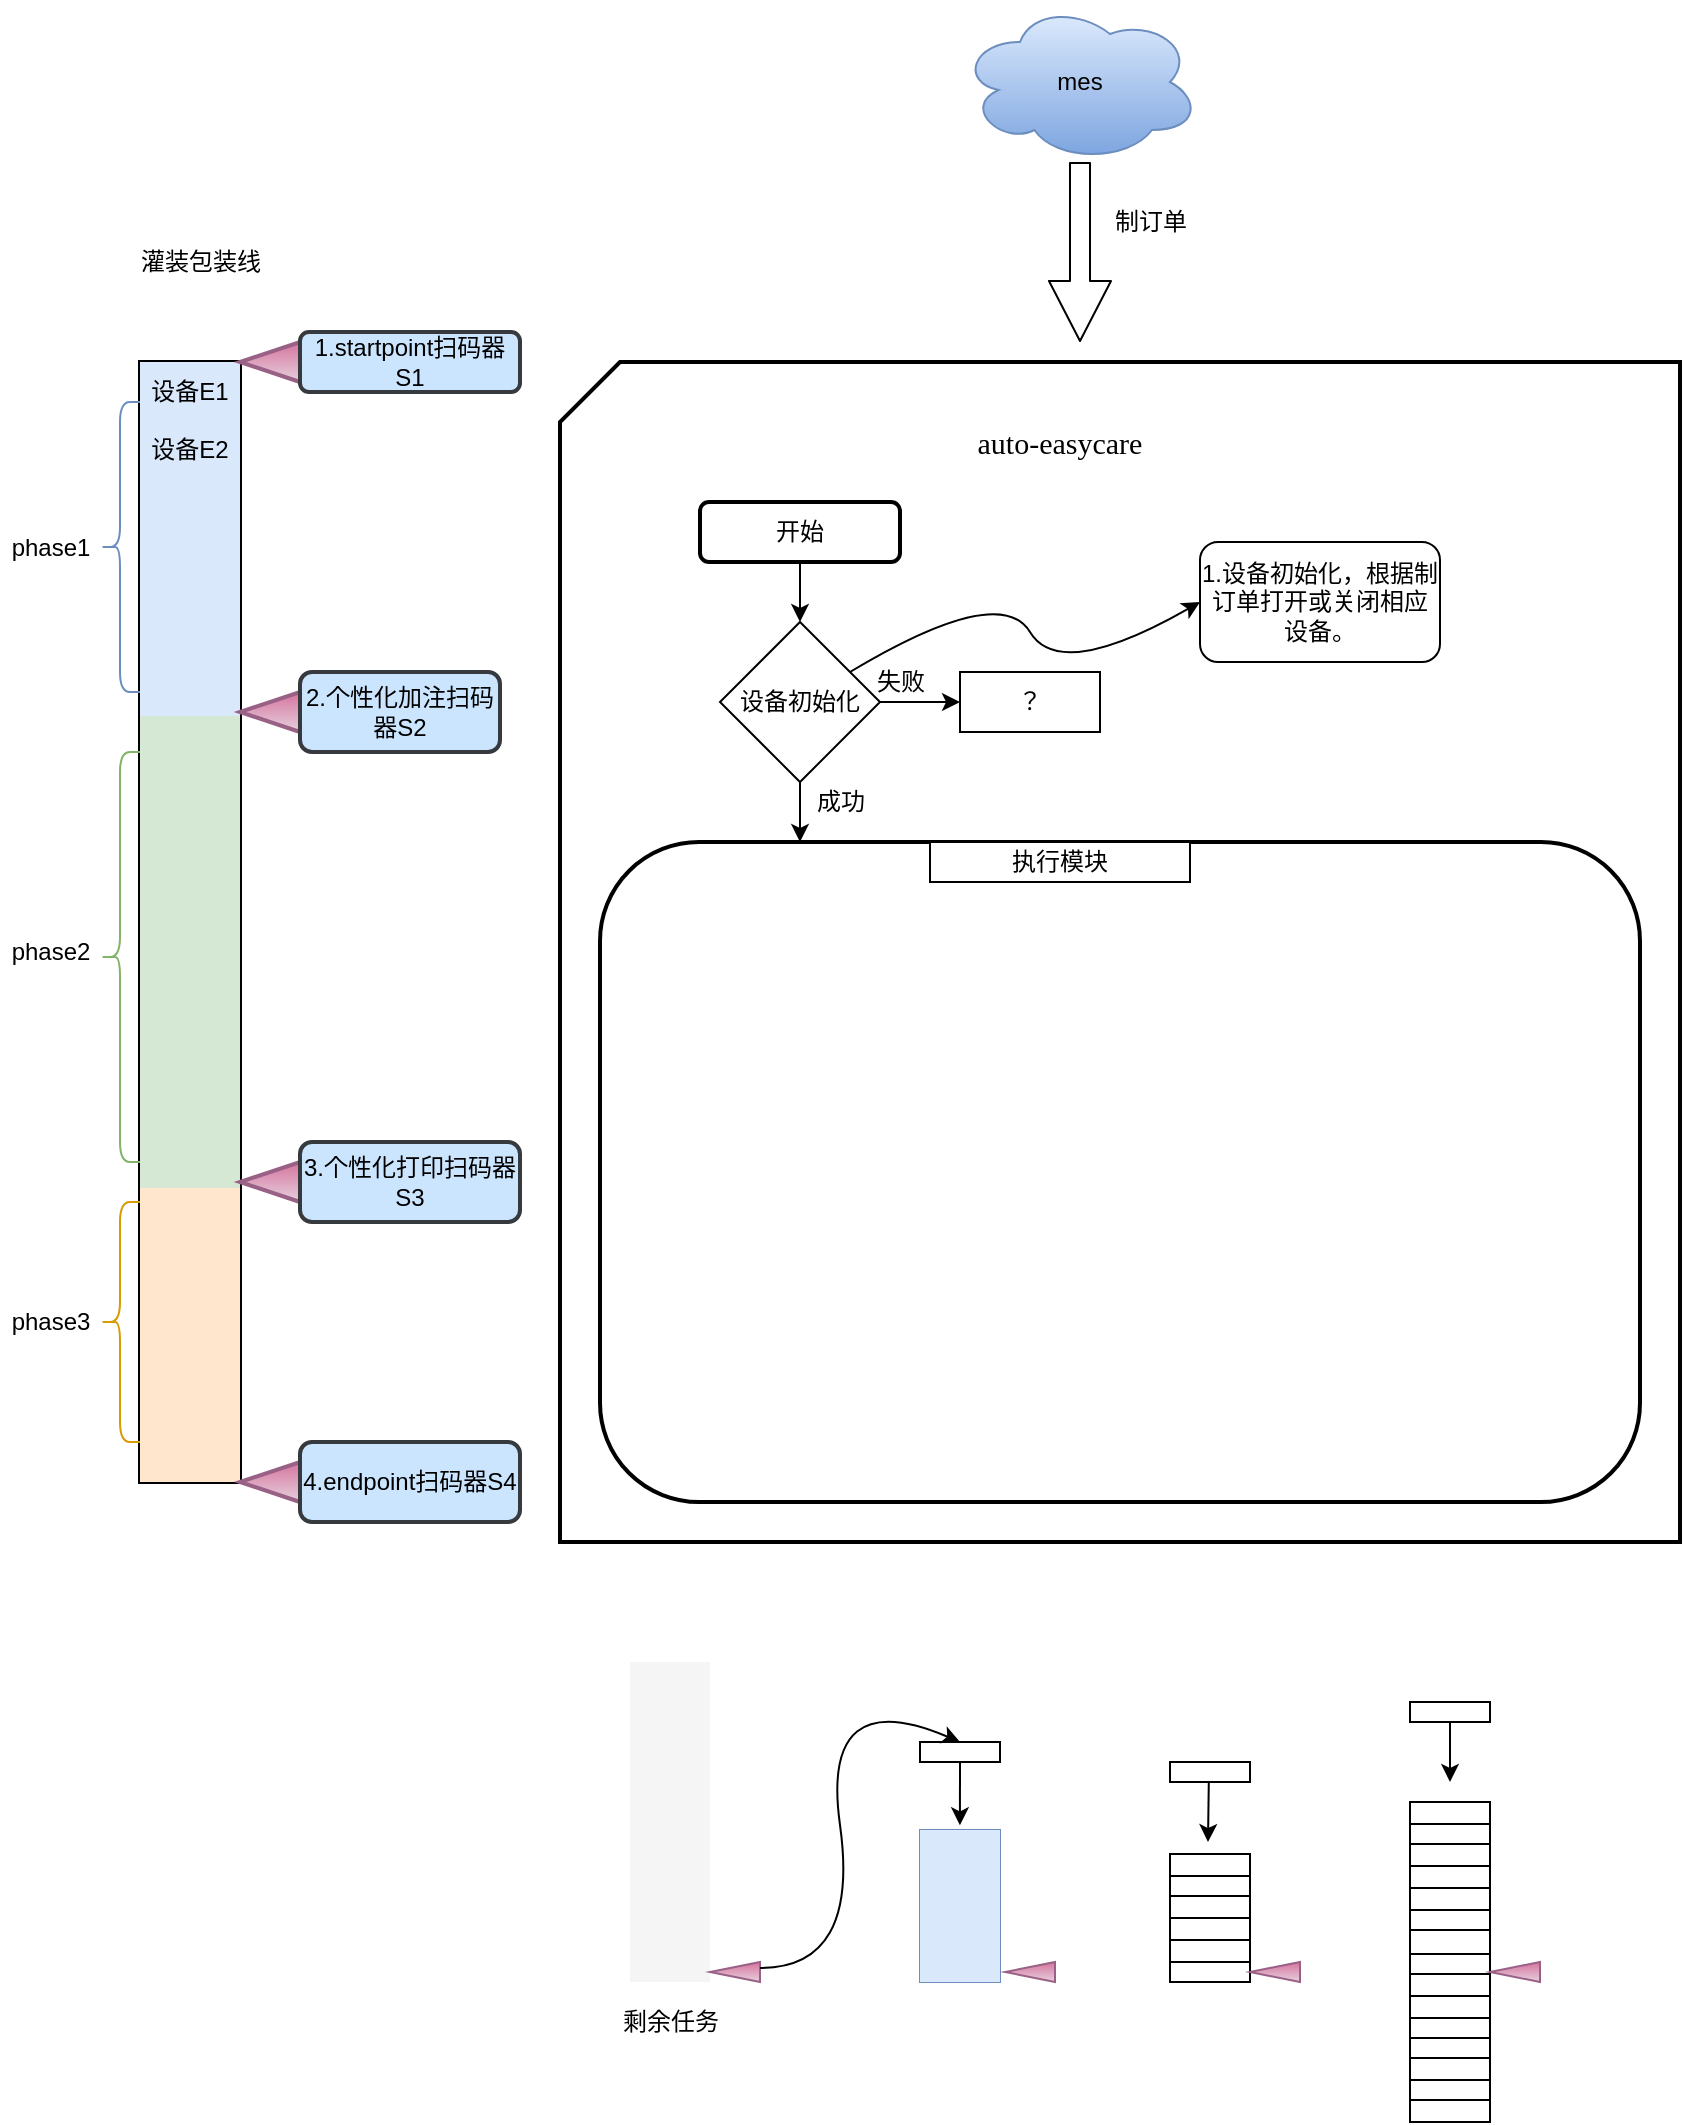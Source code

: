 <mxfile version="13.8.3" type="github">
  <diagram id="-HzxoXXX6ZfSWINrwd7V" name="Page-1">
    <mxGraphModel dx="1673" dy="896" grid="1" gridSize="10" guides="1" tooltips="1" connect="1" arrows="1" fold="1" page="1" pageScale="1" pageWidth="850" pageHeight="1100" math="0" shadow="0">
      <root>
        <mxCell id="0" />
        <mxCell id="1" parent="0" />
        <mxCell id="_l6eRDVre9Wd-PLUxZ_N-18" value="" style="shape=card;whiteSpace=wrap;html=1;strokeWidth=2;" vertex="1" parent="1">
          <mxGeometry x="280" y="210" width="560" height="590" as="geometry" />
        </mxCell>
        <mxCell id="_l6eRDVre9Wd-PLUxZ_N-1" value="mes" style="ellipse;shape=cloud;whiteSpace=wrap;html=1;gradientColor=#7ea6e0;fillColor=#dae8fc;strokeColor=#6c8ebf;" vertex="1" parent="1">
          <mxGeometry x="480" y="30" width="120" height="80" as="geometry" />
        </mxCell>
        <mxCell id="_l6eRDVre9Wd-PLUxZ_N-2" value="" style="shape=flexArrow;endArrow=classic;html=1;width=10;endSize=9.67;exitX=0.5;exitY=1;exitDx=0;exitDy=0;exitPerimeter=0;" edge="1" parent="1" source="_l6eRDVre9Wd-PLUxZ_N-1">
          <mxGeometry width="50" height="50" relative="1" as="geometry">
            <mxPoint x="490" y="150" as="sourcePoint" />
            <mxPoint x="540" y="200" as="targetPoint" />
          </mxGeometry>
        </mxCell>
        <mxCell id="_l6eRDVre9Wd-PLUxZ_N-3" value="制订单" style="text;html=1;align=center;verticalAlign=middle;resizable=0;points=[];autosize=1;" vertex="1" parent="1">
          <mxGeometry x="550" y="130" width="50" height="20" as="geometry" />
        </mxCell>
        <mxCell id="_l6eRDVre9Wd-PLUxZ_N-6" value="设备初始化" style="rhombus;whiteSpace=wrap;html=1;" vertex="1" parent="1">
          <mxGeometry x="360" y="340" width="80" height="80" as="geometry" />
        </mxCell>
        <mxCell id="_l6eRDVre9Wd-PLUxZ_N-9" value="1.设备初始化，根据制订单打开或关闭相应设备。" style="rounded=1;whiteSpace=wrap;html=1;" vertex="1" parent="1">
          <mxGeometry x="600" y="300" width="120" height="60" as="geometry" />
        </mxCell>
        <mxCell id="_l6eRDVre9Wd-PLUxZ_N-11" value="" style="endArrow=classic;html=1;exitX=0.5;exitY=1;exitDx=0;exitDy=0;" edge="1" parent="1" source="_l6eRDVre9Wd-PLUxZ_N-6">
          <mxGeometry width="50" height="50" relative="1" as="geometry">
            <mxPoint x="400" y="570" as="sourcePoint" />
            <mxPoint x="400" y="450" as="targetPoint" />
          </mxGeometry>
        </mxCell>
        <mxCell id="_l6eRDVre9Wd-PLUxZ_N-12" value="" style="endArrow=classic;html=1;exitX=1;exitY=0.5;exitDx=0;exitDy=0;" edge="1" parent="1" source="_l6eRDVre9Wd-PLUxZ_N-6">
          <mxGeometry width="50" height="50" relative="1" as="geometry">
            <mxPoint x="400" y="570" as="sourcePoint" />
            <mxPoint x="480" y="380" as="targetPoint" />
          </mxGeometry>
        </mxCell>
        <mxCell id="_l6eRDVre9Wd-PLUxZ_N-13" value="成功" style="text;html=1;align=center;verticalAlign=middle;resizable=0;points=[];autosize=1;" vertex="1" parent="1">
          <mxGeometry x="400" y="420" width="40" height="20" as="geometry" />
        </mxCell>
        <mxCell id="_l6eRDVre9Wd-PLUxZ_N-14" value="失败" style="text;html=1;align=center;verticalAlign=middle;resizable=0;points=[];autosize=1;" vertex="1" parent="1">
          <mxGeometry x="430" y="360" width="40" height="20" as="geometry" />
        </mxCell>
        <mxCell id="_l6eRDVre9Wd-PLUxZ_N-15" value="" style="curved=1;endArrow=classic;html=1;entryX=0;entryY=0.5;entryDx=0;entryDy=0;" edge="1" parent="1" source="_l6eRDVre9Wd-PLUxZ_N-6" target="_l6eRDVre9Wd-PLUxZ_N-9">
          <mxGeometry width="50" height="50" relative="1" as="geometry">
            <mxPoint x="470" y="330" as="sourcePoint" />
            <mxPoint x="520" y="280" as="targetPoint" />
            <Array as="points">
              <mxPoint x="500" y="320" />
              <mxPoint x="530" y="370" />
            </Array>
          </mxGeometry>
        </mxCell>
        <mxCell id="_l6eRDVre9Wd-PLUxZ_N-17" value="？" style="rounded=0;whiteSpace=wrap;html=1;" vertex="1" parent="1">
          <mxGeometry x="480" y="365" width="70" height="30" as="geometry" />
        </mxCell>
        <mxCell id="_l6eRDVre9Wd-PLUxZ_N-19" value="&lt;font style=&quot;font-size: 15px&quot; face=&quot;Lucida Console&quot;&gt;auto-easycare&lt;/font&gt;" style="rounded=0;whiteSpace=wrap;html=1;strokeColor=none;" vertex="1" parent="1">
          <mxGeometry x="440" y="220" width="180" height="60" as="geometry" />
        </mxCell>
        <mxCell id="_l6eRDVre9Wd-PLUxZ_N-20" value="开始" style="rounded=1;whiteSpace=wrap;html=1;strokeColor=#000000;strokeWidth=2;" vertex="1" parent="1">
          <mxGeometry x="350" y="280" width="100" height="30" as="geometry" />
        </mxCell>
        <mxCell id="_l6eRDVre9Wd-PLUxZ_N-21" value="" style="endArrow=classic;html=1;exitX=0.5;exitY=1;exitDx=0;exitDy=0;entryX=0.5;entryY=0;entryDx=0;entryDy=0;" edge="1" parent="1" source="_l6eRDVre9Wd-PLUxZ_N-20" target="_l6eRDVre9Wd-PLUxZ_N-6">
          <mxGeometry width="50" height="50" relative="1" as="geometry">
            <mxPoint x="400" y="570" as="sourcePoint" />
            <mxPoint x="450" y="520" as="targetPoint" />
          </mxGeometry>
        </mxCell>
        <mxCell id="_l6eRDVre9Wd-PLUxZ_N-23" value="" style="shape=table;html=1;whiteSpace=wrap;startSize=0;container=1;collapsible=0;childLayout=tableLayout;strokeColor=#000000;strokeWidth=2;" vertex="1" parent="1">
          <mxGeometry x="70" y="210" width="50" height="560" as="geometry" />
        </mxCell>
        <mxCell id="_l6eRDVre9Wd-PLUxZ_N-79" style="shape=partialRectangle;html=1;whiteSpace=wrap;collapsible=0;dropTarget=0;pointerEvents=0;fillColor=#dae8fc;top=0;left=0;bottom=0;right=0;points=[[0,0.5],[1,0.5]];portConstraint=eastwest;strokeColor=#6c8ebf;" vertex="1" parent="_l6eRDVre9Wd-PLUxZ_N-23">
          <mxGeometry width="50" height="29" as="geometry" />
        </mxCell>
        <mxCell id="_l6eRDVre9Wd-PLUxZ_N-80" value="设备E1" style="shape=partialRectangle;html=1;whiteSpace=wrap;connectable=0;fillColor=#dae8fc;top=0;left=0;bottom=0;right=0;overflow=hidden;strokeColor=#6c8ebf;" vertex="1" parent="_l6eRDVre9Wd-PLUxZ_N-79">
          <mxGeometry width="50" height="29" as="geometry" />
        </mxCell>
        <mxCell id="_l6eRDVre9Wd-PLUxZ_N-77" style="shape=partialRectangle;html=1;whiteSpace=wrap;collapsible=0;dropTarget=0;pointerEvents=0;fillColor=#dae8fc;top=0;left=0;bottom=0;right=0;points=[[0,0.5],[1,0.5]];portConstraint=eastwest;strokeColor=#6c8ebf;" vertex="1" parent="_l6eRDVre9Wd-PLUxZ_N-23">
          <mxGeometry y="29" width="50" height="30" as="geometry" />
        </mxCell>
        <mxCell id="_l6eRDVre9Wd-PLUxZ_N-78" value="设备E2" style="shape=partialRectangle;html=1;whiteSpace=wrap;connectable=0;fillColor=#dae8fc;top=0;left=0;bottom=0;right=0;overflow=hidden;strokeColor=#6c8ebf;" vertex="1" parent="_l6eRDVre9Wd-PLUxZ_N-77">
          <mxGeometry width="50" height="30" as="geometry" />
        </mxCell>
        <mxCell id="_l6eRDVre9Wd-PLUxZ_N-63" style="shape=partialRectangle;html=1;whiteSpace=wrap;collapsible=0;dropTarget=0;pointerEvents=0;fillColor=#dae8fc;top=0;left=0;bottom=0;right=0;points=[[0,0.5],[1,0.5]];portConstraint=eastwest;strokeColor=#6c8ebf;" vertex="1" parent="_l6eRDVre9Wd-PLUxZ_N-23">
          <mxGeometry y="59" width="50" height="29" as="geometry" />
        </mxCell>
        <mxCell id="_l6eRDVre9Wd-PLUxZ_N-64" style="shape=partialRectangle;html=1;whiteSpace=wrap;connectable=0;fillColor=#dae8fc;top=0;left=0;bottom=0;right=0;overflow=hidden;strokeColor=#6c8ebf;" vertex="1" parent="_l6eRDVre9Wd-PLUxZ_N-63">
          <mxGeometry width="50" height="29" as="geometry" />
        </mxCell>
        <mxCell id="_l6eRDVre9Wd-PLUxZ_N-61" style="shape=partialRectangle;html=1;whiteSpace=wrap;collapsible=0;dropTarget=0;pointerEvents=0;fillColor=#dae8fc;top=0;left=0;bottom=0;right=0;points=[[0,0.5],[1,0.5]];portConstraint=eastwest;strokeColor=#6c8ebf;" vertex="1" parent="_l6eRDVre9Wd-PLUxZ_N-23">
          <mxGeometry y="88" width="50" height="30" as="geometry" />
        </mxCell>
        <mxCell id="_l6eRDVre9Wd-PLUxZ_N-62" style="shape=partialRectangle;html=1;whiteSpace=wrap;connectable=0;fillColor=#dae8fc;top=0;left=0;bottom=0;right=0;overflow=hidden;strokeColor=#6c8ebf;" vertex="1" parent="_l6eRDVre9Wd-PLUxZ_N-61">
          <mxGeometry width="50" height="30" as="geometry" />
        </mxCell>
        <mxCell id="_l6eRDVre9Wd-PLUxZ_N-59" style="shape=partialRectangle;html=1;whiteSpace=wrap;collapsible=0;dropTarget=0;pointerEvents=0;fillColor=#dae8fc;top=0;left=0;bottom=0;right=0;points=[[0,0.5],[1,0.5]];portConstraint=eastwest;strokeColor=#6c8ebf;" vertex="1" parent="_l6eRDVre9Wd-PLUxZ_N-23">
          <mxGeometry y="118" width="50" height="29" as="geometry" />
        </mxCell>
        <mxCell id="_l6eRDVre9Wd-PLUxZ_N-60" style="shape=partialRectangle;html=1;whiteSpace=wrap;connectable=0;fillColor=#dae8fc;top=0;left=0;bottom=0;right=0;overflow=hidden;strokeColor=#6c8ebf;" vertex="1" parent="_l6eRDVre9Wd-PLUxZ_N-59">
          <mxGeometry width="50" height="29" as="geometry" />
        </mxCell>
        <mxCell id="_l6eRDVre9Wd-PLUxZ_N-57" style="shape=partialRectangle;html=1;whiteSpace=wrap;collapsible=0;dropTarget=0;pointerEvents=0;fillColor=#dae8fc;top=0;left=0;bottom=0;right=0;points=[[0,0.5],[1,0.5]];portConstraint=eastwest;strokeColor=#6c8ebf;" vertex="1" parent="_l6eRDVre9Wd-PLUxZ_N-23">
          <mxGeometry y="147" width="50" height="30" as="geometry" />
        </mxCell>
        <mxCell id="_l6eRDVre9Wd-PLUxZ_N-58" style="shape=partialRectangle;html=1;whiteSpace=wrap;connectable=0;fillColor=#dae8fc;top=0;left=0;bottom=0;right=0;overflow=hidden;strokeColor=#6c8ebf;" vertex="1" parent="_l6eRDVre9Wd-PLUxZ_N-57">
          <mxGeometry width="50" height="30" as="geometry" />
        </mxCell>
        <mxCell id="_l6eRDVre9Wd-PLUxZ_N-55" style="shape=partialRectangle;html=1;whiteSpace=wrap;collapsible=0;dropTarget=0;pointerEvents=0;fillColor=#d5e8d4;top=0;left=0;bottom=0;right=0;points=[[0,0.5],[1,0.5]];portConstraint=eastwest;strokeColor=#82b366;" vertex="1" parent="_l6eRDVre9Wd-PLUxZ_N-23">
          <mxGeometry y="177" width="50" height="29" as="geometry" />
        </mxCell>
        <mxCell id="_l6eRDVre9Wd-PLUxZ_N-56" style="shape=partialRectangle;html=1;whiteSpace=wrap;connectable=0;fillColor=#d5e8d4;top=0;left=0;bottom=0;right=0;overflow=hidden;strokeColor=#82b366;" vertex="1" parent="_l6eRDVre9Wd-PLUxZ_N-55">
          <mxGeometry width="50" height="29" as="geometry" />
        </mxCell>
        <mxCell id="_l6eRDVre9Wd-PLUxZ_N-53" style="shape=partialRectangle;html=1;whiteSpace=wrap;collapsible=0;dropTarget=0;pointerEvents=0;fillColor=#d5e8d4;top=0;left=0;bottom=0;right=0;points=[[0,0.5],[1,0.5]];portConstraint=eastwest;strokeColor=#82b366;" vertex="1" parent="_l6eRDVre9Wd-PLUxZ_N-23">
          <mxGeometry y="206" width="50" height="30" as="geometry" />
        </mxCell>
        <mxCell id="_l6eRDVre9Wd-PLUxZ_N-54" style="shape=partialRectangle;html=1;whiteSpace=wrap;connectable=0;fillColor=#d5e8d4;top=0;left=0;bottom=0;right=0;overflow=hidden;strokeColor=#82b366;" vertex="1" parent="_l6eRDVre9Wd-PLUxZ_N-53">
          <mxGeometry width="50" height="30" as="geometry" />
        </mxCell>
        <mxCell id="_l6eRDVre9Wd-PLUxZ_N-51" style="shape=partialRectangle;html=1;whiteSpace=wrap;collapsible=0;dropTarget=0;pointerEvents=0;fillColor=#d5e8d4;top=0;left=0;bottom=0;right=0;points=[[0,0.5],[1,0.5]];portConstraint=eastwest;strokeColor=#82b366;" vertex="1" parent="_l6eRDVre9Wd-PLUxZ_N-23">
          <mxGeometry y="236" width="50" height="29" as="geometry" />
        </mxCell>
        <mxCell id="_l6eRDVre9Wd-PLUxZ_N-52" style="shape=partialRectangle;html=1;whiteSpace=wrap;connectable=0;fillColor=#d5e8d4;top=0;left=0;bottom=0;right=0;overflow=hidden;strokeColor=#82b366;" vertex="1" parent="_l6eRDVre9Wd-PLUxZ_N-51">
          <mxGeometry width="50" height="29" as="geometry" />
        </mxCell>
        <mxCell id="_l6eRDVre9Wd-PLUxZ_N-65" style="shape=partialRectangle;html=1;whiteSpace=wrap;collapsible=0;dropTarget=0;pointerEvents=0;fillColor=#d5e8d4;top=0;left=0;bottom=0;right=0;points=[[0,0.5],[1,0.5]];portConstraint=eastwest;strokeColor=#82b366;" vertex="1" parent="_l6eRDVre9Wd-PLUxZ_N-23">
          <mxGeometry y="265" width="50" height="30" as="geometry" />
        </mxCell>
        <mxCell id="_l6eRDVre9Wd-PLUxZ_N-66" style="shape=partialRectangle;html=1;whiteSpace=wrap;connectable=0;fillColor=#d5e8d4;top=0;left=0;bottom=0;right=0;overflow=hidden;strokeColor=#82b366;" vertex="1" parent="_l6eRDVre9Wd-PLUxZ_N-65">
          <mxGeometry width="50" height="30" as="geometry" />
        </mxCell>
        <mxCell id="_l6eRDVre9Wd-PLUxZ_N-67" style="shape=partialRectangle;html=1;whiteSpace=wrap;collapsible=0;dropTarget=0;pointerEvents=0;fillColor=#d5e8d4;top=0;left=0;bottom=0;right=0;points=[[0,0.5],[1,0.5]];portConstraint=eastwest;strokeColor=#82b366;" vertex="1" parent="_l6eRDVre9Wd-PLUxZ_N-23">
          <mxGeometry y="295" width="50" height="29" as="geometry" />
        </mxCell>
        <mxCell id="_l6eRDVre9Wd-PLUxZ_N-68" style="shape=partialRectangle;html=1;whiteSpace=wrap;connectable=0;fillColor=#d5e8d4;top=0;left=0;bottom=0;right=0;overflow=hidden;strokeColor=#82b366;" vertex="1" parent="_l6eRDVre9Wd-PLUxZ_N-67">
          <mxGeometry width="50" height="29" as="geometry" />
        </mxCell>
        <mxCell id="_l6eRDVre9Wd-PLUxZ_N-69" style="shape=partialRectangle;html=1;whiteSpace=wrap;collapsible=0;dropTarget=0;pointerEvents=0;fillColor=#d5e8d4;top=0;left=0;bottom=0;right=0;points=[[0,0.5],[1,0.5]];portConstraint=eastwest;strokeColor=#82b366;" vertex="1" parent="_l6eRDVre9Wd-PLUxZ_N-23">
          <mxGeometry y="324" width="50" height="30" as="geometry" />
        </mxCell>
        <mxCell id="_l6eRDVre9Wd-PLUxZ_N-70" style="shape=partialRectangle;html=1;whiteSpace=wrap;connectable=0;fillColor=#d5e8d4;top=0;left=0;bottom=0;right=0;overflow=hidden;strokeColor=#82b366;" vertex="1" parent="_l6eRDVre9Wd-PLUxZ_N-69">
          <mxGeometry width="50" height="30" as="geometry" />
        </mxCell>
        <mxCell id="_l6eRDVre9Wd-PLUxZ_N-71" style="shape=partialRectangle;html=1;whiteSpace=wrap;collapsible=0;dropTarget=0;pointerEvents=0;fillColor=#d5e8d4;top=0;left=0;bottom=0;right=0;points=[[0,0.5],[1,0.5]];portConstraint=eastwest;strokeColor=#82b366;" vertex="1" parent="_l6eRDVre9Wd-PLUxZ_N-23">
          <mxGeometry y="354" width="50" height="29" as="geometry" />
        </mxCell>
        <mxCell id="_l6eRDVre9Wd-PLUxZ_N-72" style="shape=partialRectangle;html=1;whiteSpace=wrap;connectable=0;fillColor=#d5e8d4;top=0;left=0;bottom=0;right=0;overflow=hidden;strokeColor=#82b366;" vertex="1" parent="_l6eRDVre9Wd-PLUxZ_N-71">
          <mxGeometry width="50" height="29" as="geometry" />
        </mxCell>
        <mxCell id="_l6eRDVre9Wd-PLUxZ_N-73" style="shape=partialRectangle;html=1;whiteSpace=wrap;collapsible=0;dropTarget=0;pointerEvents=0;fillColor=#d5e8d4;top=0;left=0;bottom=0;right=0;points=[[0,0.5],[1,0.5]];portConstraint=eastwest;strokeColor=#82b366;" vertex="1" parent="_l6eRDVre9Wd-PLUxZ_N-23">
          <mxGeometry y="383" width="50" height="30" as="geometry" />
        </mxCell>
        <mxCell id="_l6eRDVre9Wd-PLUxZ_N-74" style="shape=partialRectangle;html=1;whiteSpace=wrap;connectable=0;fillColor=#d5e8d4;top=0;left=0;bottom=0;right=0;overflow=hidden;strokeColor=#82b366;" vertex="1" parent="_l6eRDVre9Wd-PLUxZ_N-73">
          <mxGeometry width="50" height="30" as="geometry" />
        </mxCell>
        <mxCell id="_l6eRDVre9Wd-PLUxZ_N-75" style="shape=partialRectangle;html=1;whiteSpace=wrap;collapsible=0;dropTarget=0;pointerEvents=0;fillColor=#ffe6cc;top=0;left=0;bottom=0;right=0;points=[[0,0.5],[1,0.5]];portConstraint=eastwest;strokeColor=#d79b00;" vertex="1" parent="_l6eRDVre9Wd-PLUxZ_N-23">
          <mxGeometry y="413" width="50" height="29" as="geometry" />
        </mxCell>
        <mxCell id="_l6eRDVre9Wd-PLUxZ_N-76" style="shape=partialRectangle;html=1;whiteSpace=wrap;connectable=0;fillColor=#ffe6cc;top=0;left=0;bottom=0;right=0;overflow=hidden;strokeColor=#d79b00;" vertex="1" parent="_l6eRDVre9Wd-PLUxZ_N-75">
          <mxGeometry width="50" height="29" as="geometry" />
        </mxCell>
        <mxCell id="_l6eRDVre9Wd-PLUxZ_N-49" style="shape=partialRectangle;html=1;whiteSpace=wrap;collapsible=0;dropTarget=0;pointerEvents=0;fillColor=#ffe6cc;top=0;left=0;bottom=0;right=0;points=[[0,0.5],[1,0.5]];portConstraint=eastwest;strokeColor=#d79b00;" vertex="1" parent="_l6eRDVre9Wd-PLUxZ_N-23">
          <mxGeometry y="442" width="50" height="30" as="geometry" />
        </mxCell>
        <mxCell id="_l6eRDVre9Wd-PLUxZ_N-50" style="shape=partialRectangle;html=1;whiteSpace=wrap;connectable=0;fillColor=#ffe6cc;top=0;left=0;bottom=0;right=0;overflow=hidden;strokeColor=#d79b00;" vertex="1" parent="_l6eRDVre9Wd-PLUxZ_N-49">
          <mxGeometry width="50" height="30" as="geometry" />
        </mxCell>
        <mxCell id="_l6eRDVre9Wd-PLUxZ_N-24" value="" style="shape=partialRectangle;html=1;whiteSpace=wrap;collapsible=0;dropTarget=0;pointerEvents=0;fillColor=#ffe6cc;top=0;left=0;bottom=0;right=0;points=[[0,0.5],[1,0.5]];portConstraint=eastwest;strokeColor=#d79b00;" vertex="1" parent="_l6eRDVre9Wd-PLUxZ_N-23">
          <mxGeometry y="472" width="50" height="29" as="geometry" />
        </mxCell>
        <mxCell id="_l6eRDVre9Wd-PLUxZ_N-25" value="" style="shape=partialRectangle;html=1;whiteSpace=wrap;connectable=0;fillColor=#ffe6cc;top=0;left=0;bottom=0;right=0;overflow=hidden;strokeColor=#d79b00;" vertex="1" parent="_l6eRDVre9Wd-PLUxZ_N-24">
          <mxGeometry width="50" height="29" as="geometry" />
        </mxCell>
        <mxCell id="_l6eRDVre9Wd-PLUxZ_N-28" value="" style="shape=partialRectangle;html=1;whiteSpace=wrap;collapsible=0;dropTarget=0;pointerEvents=0;fillColor=#ffe6cc;top=0;left=0;bottom=0;right=0;points=[[0,0.5],[1,0.5]];portConstraint=eastwest;strokeColor=#d79b00;" vertex="1" parent="_l6eRDVre9Wd-PLUxZ_N-23">
          <mxGeometry y="501" width="50" height="30" as="geometry" />
        </mxCell>
        <mxCell id="_l6eRDVre9Wd-PLUxZ_N-29" value="" style="shape=partialRectangle;html=1;whiteSpace=wrap;connectable=0;fillColor=#ffe6cc;top=0;left=0;bottom=0;right=0;overflow=hidden;strokeColor=#d79b00;" vertex="1" parent="_l6eRDVre9Wd-PLUxZ_N-28">
          <mxGeometry width="50" height="30" as="geometry" />
        </mxCell>
        <mxCell id="_l6eRDVre9Wd-PLUxZ_N-32" value="" style="shape=partialRectangle;html=1;whiteSpace=wrap;collapsible=0;dropTarget=0;pointerEvents=0;fillColor=#ffe6cc;top=0;left=0;bottom=0;right=0;points=[[0,0.5],[1,0.5]];portConstraint=eastwest;strokeColor=#d79b00;" vertex="1" parent="_l6eRDVre9Wd-PLUxZ_N-23">
          <mxGeometry y="531" width="50" height="29" as="geometry" />
        </mxCell>
        <mxCell id="_l6eRDVre9Wd-PLUxZ_N-33" value="" style="shape=partialRectangle;html=1;whiteSpace=wrap;connectable=0;fillColor=#ffe6cc;top=0;left=0;bottom=0;right=0;overflow=hidden;strokeColor=#d79b00;" vertex="1" parent="_l6eRDVre9Wd-PLUxZ_N-32">
          <mxGeometry width="50" height="29" as="geometry" />
        </mxCell>
        <mxCell id="_l6eRDVre9Wd-PLUxZ_N-81" value="灌装包装线" style="text;html=1;align=center;verticalAlign=middle;resizable=0;points=[];autosize=1;" vertex="1" parent="1">
          <mxGeometry x="60" y="150" width="80" height="20" as="geometry" />
        </mxCell>
        <mxCell id="_l6eRDVre9Wd-PLUxZ_N-82" value="" style="triangle;whiteSpace=wrap;html=1;strokeColor=#996185;strokeWidth=2;direction=west;gradientColor=#d5739d;fillColor=#e6d0de;" vertex="1" parent="1">
          <mxGeometry x="120" y="200" width="30" height="20" as="geometry" />
        </mxCell>
        <mxCell id="_l6eRDVre9Wd-PLUxZ_N-84" value="" style="triangle;whiteSpace=wrap;html=1;strokeColor=#996185;strokeWidth=2;direction=west;gradientColor=#d5739d;fillColor=#e6d0de;" vertex="1" parent="1">
          <mxGeometry x="120" y="375" width="30" height="20" as="geometry" />
        </mxCell>
        <mxCell id="_l6eRDVre9Wd-PLUxZ_N-92" value="" style="triangle;whiteSpace=wrap;html=1;strokeColor=#996185;strokeWidth=2;direction=west;gradientColor=#d5739d;fillColor=#e6d0de;" vertex="1" parent="1">
          <mxGeometry x="120" y="610" width="30" height="20" as="geometry" />
        </mxCell>
        <mxCell id="_l6eRDVre9Wd-PLUxZ_N-94" value="1.startpoint扫码器S1" style="rounded=1;whiteSpace=wrap;html=1;strokeColor=#36393d;strokeWidth=2;fillColor=#cce5ff;" vertex="1" parent="1">
          <mxGeometry x="150" y="195" width="110" height="30" as="geometry" />
        </mxCell>
        <mxCell id="_l6eRDVre9Wd-PLUxZ_N-95" value="2.个性化加注扫码器S2" style="rounded=1;whiteSpace=wrap;html=1;strokeColor=#36393d;strokeWidth=2;fillColor=#cce5ff;" vertex="1" parent="1">
          <mxGeometry x="150" y="365" width="100" height="40" as="geometry" />
        </mxCell>
        <mxCell id="_l6eRDVre9Wd-PLUxZ_N-96" value="3.个性化打印扫码器S3" style="rounded=1;whiteSpace=wrap;html=1;strokeColor=#36393d;strokeWidth=2;fillColor=#cce5ff;" vertex="1" parent="1">
          <mxGeometry x="150" y="600" width="110" height="40" as="geometry" />
        </mxCell>
        <mxCell id="_l6eRDVre9Wd-PLUxZ_N-100" value="" style="rounded=1;whiteSpace=wrap;html=1;strokeColor=#000000;strokeWidth=2;" vertex="1" parent="1">
          <mxGeometry x="300" y="450" width="520" height="330" as="geometry" />
        </mxCell>
        <mxCell id="_l6eRDVre9Wd-PLUxZ_N-101" value="执行模块" style="rounded=0;whiteSpace=wrap;html=1;strokeColor=#000000;strokeWidth=1;" vertex="1" parent="1">
          <mxGeometry x="465" y="450" width="130" height="20" as="geometry" />
        </mxCell>
        <mxCell id="_l6eRDVre9Wd-PLUxZ_N-102" value="" style="shape=table;html=1;whiteSpace=wrap;startSize=0;container=1;collapsible=0;childLayout=tableLayout;strokeColor=#666666;strokeWidth=2;fillColor=#f5f5f5;fontColor=#333333;perimeterSpacing=3;autosize=0;" vertex="1" parent="1">
          <mxGeometry x="315" y="860" width="40" height="-289" as="geometry" />
        </mxCell>
        <mxCell id="_l6eRDVre9Wd-PLUxZ_N-137" style="shape=partialRectangle;html=1;whiteSpace=wrap;collapsible=0;dropTarget=0;pointerEvents=0;fillColor=#f5f5f5;top=0;left=0;bottom=0;right=0;points=[[0,0.5],[1,0.5]];portConstraint=eastwest;strokeColor=#666666;fontColor=#333333;strokeWidth=2;perimeterSpacing=3;autosize=0;" vertex="1" parent="_l6eRDVre9Wd-PLUxZ_N-102">
          <mxGeometry width="40" height="-9" as="geometry" />
        </mxCell>
        <mxCell id="_l6eRDVre9Wd-PLUxZ_N-138" style="shape=partialRectangle;html=1;whiteSpace=wrap;connectable=0;fillColor=#f5f5f5;top=0;left=0;bottom=0;right=0;overflow=hidden;strokeColor=#666666;fontColor=#333333;strokeWidth=2;perimeterSpacing=3;autosize=0;" vertex="1" parent="_l6eRDVre9Wd-PLUxZ_N-137">
          <mxGeometry width="40" height="11" as="geometry" />
        </mxCell>
        <mxCell id="_l6eRDVre9Wd-PLUxZ_N-135" style="shape=partialRectangle;html=1;whiteSpace=wrap;collapsible=0;dropTarget=0;pointerEvents=0;fillColor=#f5f5f5;top=0;left=0;bottom=0;right=0;points=[[0,0.5],[1,0.5]];portConstraint=eastwest;strokeColor=#666666;fontColor=#333333;strokeWidth=2;perimeterSpacing=3;autosize=0;" vertex="1" parent="_l6eRDVre9Wd-PLUxZ_N-102">
          <mxGeometry y="11" width="40" height="-8" as="geometry" />
        </mxCell>
        <mxCell id="_l6eRDVre9Wd-PLUxZ_N-136" style="shape=partialRectangle;html=1;whiteSpace=wrap;connectable=0;fillColor=#f5f5f5;top=0;left=0;bottom=0;right=0;overflow=hidden;strokeColor=#666666;fontColor=#333333;strokeWidth=2;perimeterSpacing=3;autosize=0;" vertex="1" parent="_l6eRDVre9Wd-PLUxZ_N-135">
          <mxGeometry width="40" height="10" as="geometry" />
        </mxCell>
        <mxCell id="_l6eRDVre9Wd-PLUxZ_N-133" style="shape=partialRectangle;html=1;whiteSpace=wrap;collapsible=0;dropTarget=0;pointerEvents=0;fillColor=#f5f5f5;top=0;left=0;bottom=0;right=0;points=[[0,0.5],[1,0.5]];portConstraint=eastwest;strokeColor=#666666;fontColor=#333333;strokeWidth=2;perimeterSpacing=3;autosize=0;" vertex="1" parent="_l6eRDVre9Wd-PLUxZ_N-102">
          <mxGeometry y="21" width="40" height="-9" as="geometry" />
        </mxCell>
        <mxCell id="_l6eRDVre9Wd-PLUxZ_N-134" style="shape=partialRectangle;html=1;whiteSpace=wrap;connectable=0;fillColor=#f5f5f5;top=0;left=0;bottom=0;right=0;overflow=hidden;strokeColor=#666666;fontColor=#333333;strokeWidth=11;perimeterSpacing=0;autosize=0;" vertex="1" parent="_l6eRDVre9Wd-PLUxZ_N-133">
          <mxGeometry width="40" height="11" as="geometry" />
        </mxCell>
        <mxCell id="_l6eRDVre9Wd-PLUxZ_N-131" style="shape=partialRectangle;html=1;whiteSpace=wrap;collapsible=0;dropTarget=0;pointerEvents=0;fillColor=#f5f5f5;top=0;left=0;bottom=0;right=0;points=[[0,0.5],[1,0.5]];portConstraint=eastwest;strokeColor=#666666;fontColor=#333333;strokeWidth=2;perimeterSpacing=3;autosize=0;" vertex="1" parent="_l6eRDVre9Wd-PLUxZ_N-102">
          <mxGeometry y="32" width="40" height="-9" as="geometry" />
        </mxCell>
        <mxCell id="_l6eRDVre9Wd-PLUxZ_N-132" style="shape=partialRectangle;html=1;whiteSpace=wrap;connectable=0;fillColor=#f5f5f5;top=0;left=0;bottom=0;right=0;overflow=hidden;strokeColor=#666666;fontColor=#333333;strokeWidth=2;perimeterSpacing=3;autosize=0;" vertex="1" parent="_l6eRDVre9Wd-PLUxZ_N-131">
          <mxGeometry width="40" height="11" as="geometry" />
        </mxCell>
        <mxCell id="_l6eRDVre9Wd-PLUxZ_N-129" style="shape=partialRectangle;html=1;whiteSpace=wrap;collapsible=0;dropTarget=0;pointerEvents=0;fillColor=#f5f5f5;top=0;left=0;bottom=0;right=0;points=[[0,0.5],[1,0.5]];portConstraint=eastwest;strokeColor=#666666;fontColor=#333333;strokeWidth=2;perimeterSpacing=3;autosize=0;" vertex="1" parent="_l6eRDVre9Wd-PLUxZ_N-102">
          <mxGeometry y="43" width="40" height="-9" as="geometry" />
        </mxCell>
        <mxCell id="_l6eRDVre9Wd-PLUxZ_N-130" style="shape=partialRectangle;html=1;whiteSpace=wrap;connectable=0;fillColor=#f5f5f5;top=0;left=0;bottom=0;right=0;overflow=hidden;strokeColor=#666666;fontColor=#333333;strokeWidth=2;perimeterSpacing=3;autosize=0;" vertex="1" parent="_l6eRDVre9Wd-PLUxZ_N-129">
          <mxGeometry width="40" height="11" as="geometry" />
        </mxCell>
        <mxCell id="_l6eRDVre9Wd-PLUxZ_N-127" style="shape=partialRectangle;html=1;whiteSpace=wrap;collapsible=0;dropTarget=0;pointerEvents=0;fillColor=#f5f5f5;top=0;left=0;bottom=0;right=0;points=[[0,0.5],[1,0.5]];portConstraint=eastwest;strokeColor=#666666;fontColor=#333333;strokeWidth=2;perimeterSpacing=3;autosize=0;" vertex="1" parent="_l6eRDVre9Wd-PLUxZ_N-102">
          <mxGeometry y="54" width="40" height="-8" as="geometry" />
        </mxCell>
        <mxCell id="_l6eRDVre9Wd-PLUxZ_N-128" style="shape=partialRectangle;html=1;whiteSpace=wrap;connectable=0;fillColor=#f5f5f5;top=0;left=0;bottom=0;right=0;overflow=hidden;strokeColor=#666666;fontColor=#333333;strokeWidth=2;perimeterSpacing=3;autosize=0;" vertex="1" parent="_l6eRDVre9Wd-PLUxZ_N-127">
          <mxGeometry width="40" height="10" as="geometry" />
        </mxCell>
        <mxCell id="_l6eRDVre9Wd-PLUxZ_N-125" style="shape=partialRectangle;html=1;whiteSpace=wrap;collapsible=0;dropTarget=0;pointerEvents=0;fillColor=#f5f5f5;top=0;left=0;bottom=0;right=0;points=[[0,0.5],[1,0.5]];portConstraint=eastwest;strokeColor=#666666;fontColor=#333333;strokeWidth=2;perimeterSpacing=3;autosize=0;" vertex="1" parent="_l6eRDVre9Wd-PLUxZ_N-102">
          <mxGeometry y="64" width="40" height="-10" as="geometry" />
        </mxCell>
        <mxCell id="_l6eRDVre9Wd-PLUxZ_N-126" style="shape=partialRectangle;html=1;whiteSpace=wrap;connectable=0;fillColor=#f5f5f5;top=0;left=0;bottom=0;right=0;overflow=hidden;strokeColor=#666666;fontColor=#333333;strokeWidth=2;perimeterSpacing=3;autosize=0;" vertex="1" parent="_l6eRDVre9Wd-PLUxZ_N-125">
          <mxGeometry width="40" height="12" as="geometry" />
        </mxCell>
        <mxCell id="_l6eRDVre9Wd-PLUxZ_N-123" style="shape=partialRectangle;html=1;whiteSpace=wrap;collapsible=0;dropTarget=0;pointerEvents=0;fillColor=#f5f5f5;top=0;left=0;bottom=0;right=0;points=[[0,0.5],[1,0.5]];portConstraint=eastwest;strokeColor=#666666;fontColor=#333333;strokeWidth=2;perimeterSpacing=3;autosize=0;" vertex="1" parent="_l6eRDVre9Wd-PLUxZ_N-102">
          <mxGeometry y="76" width="40" height="-8" as="geometry" />
        </mxCell>
        <mxCell id="_l6eRDVre9Wd-PLUxZ_N-124" style="shape=partialRectangle;html=1;whiteSpace=wrap;connectable=0;fillColor=#f5f5f5;top=0;left=0;bottom=0;right=0;overflow=hidden;strokeColor=#666666;fontColor=#333333;strokeWidth=2;perimeterSpacing=3;autosize=0;" vertex="1" parent="_l6eRDVre9Wd-PLUxZ_N-123">
          <mxGeometry width="40" height="10" as="geometry" />
        </mxCell>
        <mxCell id="_l6eRDVre9Wd-PLUxZ_N-121" style="shape=partialRectangle;html=1;whiteSpace=wrap;collapsible=0;dropTarget=0;pointerEvents=0;fillColor=#f5f5f5;top=0;left=0;bottom=0;right=0;points=[[0,0.5],[1,0.5]];portConstraint=eastwest;strokeColor=#666666;fontColor=#333333;strokeWidth=2;perimeterSpacing=3;autosize=0;" vertex="1" parent="_l6eRDVre9Wd-PLUxZ_N-102">
          <mxGeometry y="86" width="40" height="-9" as="geometry" />
        </mxCell>
        <mxCell id="_l6eRDVre9Wd-PLUxZ_N-122" style="shape=partialRectangle;html=1;whiteSpace=wrap;connectable=0;fillColor=#f5f5f5;top=0;left=0;bottom=0;right=0;overflow=hidden;strokeColor=#666666;fontColor=#333333;strokeWidth=2;perimeterSpacing=3;autosize=0;" vertex="1" parent="_l6eRDVre9Wd-PLUxZ_N-121">
          <mxGeometry width="40" height="11" as="geometry" />
        </mxCell>
        <mxCell id="_l6eRDVre9Wd-PLUxZ_N-119" style="shape=partialRectangle;html=1;whiteSpace=wrap;collapsible=0;dropTarget=0;pointerEvents=0;fillColor=#f5f5f5;top=0;left=0;bottom=0;right=0;points=[[0,0.5],[1,0.5]];portConstraint=eastwest;strokeColor=#666666;fontColor=#333333;strokeWidth=2;perimeterSpacing=3;autosize=0;" vertex="1" parent="_l6eRDVre9Wd-PLUxZ_N-102">
          <mxGeometry y="97" width="40" height="-9" as="geometry" />
        </mxCell>
        <mxCell id="_l6eRDVre9Wd-PLUxZ_N-120" style="shape=partialRectangle;html=1;whiteSpace=wrap;connectable=0;fillColor=#f5f5f5;top=0;left=0;bottom=0;right=0;overflow=hidden;strokeColor=#666666;fontColor=#333333;strokeWidth=2;perimeterSpacing=3;autosize=0;" vertex="1" parent="_l6eRDVre9Wd-PLUxZ_N-119">
          <mxGeometry width="40" height="11" as="geometry" />
        </mxCell>
        <mxCell id="_l6eRDVre9Wd-PLUxZ_N-117" style="shape=partialRectangle;html=1;whiteSpace=wrap;collapsible=0;dropTarget=0;pointerEvents=0;fillColor=#f5f5f5;top=0;left=0;bottom=0;right=0;points=[[0,0.5],[1,0.5]];portConstraint=eastwest;strokeColor=#666666;fontColor=#333333;strokeWidth=2;perimeterSpacing=3;autosize=0;" vertex="1" parent="_l6eRDVre9Wd-PLUxZ_N-102">
          <mxGeometry y="108" width="40" height="-8" as="geometry" />
        </mxCell>
        <mxCell id="_l6eRDVre9Wd-PLUxZ_N-118" style="shape=partialRectangle;html=1;whiteSpace=wrap;connectable=0;fillColor=#f5f5f5;top=0;left=0;bottom=0;right=0;overflow=hidden;strokeColor=#666666;fontColor=#333333;strokeWidth=2;perimeterSpacing=3;autosize=0;" vertex="1" parent="_l6eRDVre9Wd-PLUxZ_N-117">
          <mxGeometry width="40" height="10" as="geometry" />
        </mxCell>
        <mxCell id="_l6eRDVre9Wd-PLUxZ_N-115" style="shape=partialRectangle;html=1;whiteSpace=wrap;collapsible=0;dropTarget=0;pointerEvents=0;fillColor=#f5f5f5;top=0;left=0;bottom=0;right=0;points=[[0,0.5],[1,0.5]];portConstraint=eastwest;strokeColor=#666666;fontColor=#333333;strokeWidth=2;perimeterSpacing=3;autosize=0;" vertex="1" parent="_l6eRDVre9Wd-PLUxZ_N-102">
          <mxGeometry y="118" width="40" height="-8" as="geometry" />
        </mxCell>
        <mxCell id="_l6eRDVre9Wd-PLUxZ_N-116" style="shape=partialRectangle;html=1;whiteSpace=wrap;connectable=0;fillColor=#f5f5f5;top=0;left=0;bottom=0;right=0;overflow=hidden;strokeColor=#666666;fontColor=#333333;strokeWidth=2;perimeterSpacing=3;autosize=0;" vertex="1" parent="_l6eRDVre9Wd-PLUxZ_N-115">
          <mxGeometry width="40" height="10" as="geometry" />
        </mxCell>
        <mxCell id="_l6eRDVre9Wd-PLUxZ_N-103" value="" style="shape=partialRectangle;html=1;whiteSpace=wrap;collapsible=0;dropTarget=0;pointerEvents=0;fillColor=#f5f5f5;top=0;left=0;bottom=0;right=0;points=[[0,0.5],[1,0.5]];portConstraint=eastwest;strokeColor=#666666;fontColor=#333333;strokeWidth=2;perimeterSpacing=3;autosize=0;" vertex="1" parent="_l6eRDVre9Wd-PLUxZ_N-102">
          <mxGeometry y="128" width="40" height="-9" as="geometry" />
        </mxCell>
        <mxCell id="_l6eRDVre9Wd-PLUxZ_N-104" value="" style="shape=partialRectangle;html=1;whiteSpace=wrap;connectable=0;fillColor=#f5f5f5;top=0;left=0;bottom=0;right=0;overflow=hidden;strokeColor=#666666;fontColor=#333333;strokeWidth=2;perimeterSpacing=3;autosize=0;" vertex="1" parent="_l6eRDVre9Wd-PLUxZ_N-103">
          <mxGeometry width="40" height="11" as="geometry" />
        </mxCell>
        <mxCell id="_l6eRDVre9Wd-PLUxZ_N-107" value="" style="shape=partialRectangle;html=1;whiteSpace=wrap;collapsible=0;dropTarget=0;pointerEvents=0;fillColor=#f5f5f5;top=0;left=0;bottom=0;right=0;points=[[0,0.5],[1,0.5]];portConstraint=eastwest;strokeColor=#666666;fontColor=#333333;strokeWidth=2;perimeterSpacing=3;autosize=0;" vertex="1" parent="_l6eRDVre9Wd-PLUxZ_N-102">
          <mxGeometry y="139" width="40" height="-8" as="geometry" />
        </mxCell>
        <mxCell id="_l6eRDVre9Wd-PLUxZ_N-108" value="" style="shape=partialRectangle;html=1;whiteSpace=wrap;connectable=0;fillColor=#f5f5f5;top=0;left=0;bottom=0;right=0;overflow=hidden;strokeColor=#666666;fontColor=#333333;strokeWidth=2;perimeterSpacing=3;autosize=0;" vertex="1" parent="_l6eRDVre9Wd-PLUxZ_N-107">
          <mxGeometry width="40" height="10" as="geometry" />
        </mxCell>
        <mxCell id="_l6eRDVre9Wd-PLUxZ_N-111" value="" style="shape=partialRectangle;html=1;whiteSpace=wrap;collapsible=0;dropTarget=0;pointerEvents=0;fillColor=#f5f5f5;top=0;left=0;bottom=0;right=0;points=[[0,0.5],[1,0.5]];portConstraint=eastwest;strokeColor=#666666;fontColor=#333333;strokeWidth=2;perimeterSpacing=3;autosize=0;" vertex="1" parent="_l6eRDVre9Wd-PLUxZ_N-102">
          <mxGeometry y="149" width="40" height="-9" as="geometry" />
        </mxCell>
        <mxCell id="_l6eRDVre9Wd-PLUxZ_N-112" value="" style="shape=partialRectangle;html=1;whiteSpace=wrap;connectable=0;fillColor=#f5f5f5;top=0;left=0;bottom=0;right=0;overflow=hidden;strokeColor=#666666;fontColor=#333333;strokeWidth=2;perimeterSpacing=3;autosize=0;" vertex="1" parent="_l6eRDVre9Wd-PLUxZ_N-111">
          <mxGeometry width="40" height="11" as="geometry" />
        </mxCell>
        <mxCell id="_l6eRDVre9Wd-PLUxZ_N-139" value="" style="shape=table;html=1;whiteSpace=wrap;startSize=0;container=1;collapsible=0;childLayout=tableLayout;strokeColor=#6c8ebf;strokeWidth=1;fillColor=#dae8fc;" vertex="1" parent="1">
          <mxGeometry x="460" y="944" width="40" height="76" as="geometry" />
        </mxCell>
        <mxCell id="_l6eRDVre9Wd-PLUxZ_N-140" style="shape=partialRectangle;html=1;whiteSpace=wrap;collapsible=0;dropTarget=0;pointerEvents=0;fillColor=#dae8fc;top=0;left=0;bottom=0;right=0;points=[[0,0.5],[1,0.5]];portConstraint=eastwest;strokeColor=#6c8ebf;" vertex="1" parent="_l6eRDVre9Wd-PLUxZ_N-139">
          <mxGeometry width="40" height="11" as="geometry" />
        </mxCell>
        <mxCell id="_l6eRDVre9Wd-PLUxZ_N-141" style="shape=partialRectangle;html=1;whiteSpace=wrap;connectable=0;fillColor=#dae8fc;top=0;left=0;bottom=0;right=0;overflow=hidden;strokeColor=#6c8ebf;" vertex="1" parent="_l6eRDVre9Wd-PLUxZ_N-140">
          <mxGeometry width="40" height="11" as="geometry" />
        </mxCell>
        <mxCell id="_l6eRDVre9Wd-PLUxZ_N-142" style="shape=partialRectangle;html=1;whiteSpace=wrap;collapsible=0;dropTarget=0;pointerEvents=0;fillColor=#dae8fc;top=0;left=0;bottom=0;right=0;points=[[0,0.5],[1,0.5]];portConstraint=eastwest;strokeColor=#6c8ebf;" vertex="1" parent="_l6eRDVre9Wd-PLUxZ_N-139">
          <mxGeometry y="11" width="40" height="10" as="geometry" />
        </mxCell>
        <mxCell id="_l6eRDVre9Wd-PLUxZ_N-143" style="shape=partialRectangle;html=1;whiteSpace=wrap;connectable=0;fillColor=#dae8fc;top=0;left=0;bottom=0;right=0;overflow=hidden;strokeColor=#6c8ebf;" vertex="1" parent="_l6eRDVre9Wd-PLUxZ_N-142">
          <mxGeometry width="40" height="10" as="geometry" />
        </mxCell>
        <mxCell id="_l6eRDVre9Wd-PLUxZ_N-144" style="shape=partialRectangle;html=1;whiteSpace=wrap;collapsible=0;dropTarget=0;pointerEvents=0;fillColor=#dae8fc;top=0;left=0;bottom=0;right=0;points=[[0,0.5],[1,0.5]];portConstraint=eastwest;strokeColor=#6c8ebf;" vertex="1" parent="_l6eRDVre9Wd-PLUxZ_N-139">
          <mxGeometry y="21" width="40" height="11" as="geometry" />
        </mxCell>
        <mxCell id="_l6eRDVre9Wd-PLUxZ_N-145" style="shape=partialRectangle;html=1;whiteSpace=wrap;connectable=0;fillColor=#dae8fc;top=0;left=0;bottom=0;right=0;overflow=hidden;strokeColor=#6c8ebf;" vertex="1" parent="_l6eRDVre9Wd-PLUxZ_N-144">
          <mxGeometry width="40" height="11" as="geometry" />
        </mxCell>
        <mxCell id="_l6eRDVre9Wd-PLUxZ_N-146" style="shape=partialRectangle;html=1;whiteSpace=wrap;collapsible=0;dropTarget=0;pointerEvents=0;fillColor=#dae8fc;top=0;left=0;bottom=0;right=0;points=[[0,0.5],[1,0.5]];portConstraint=eastwest;strokeColor=#6c8ebf;" vertex="1" parent="_l6eRDVre9Wd-PLUxZ_N-139">
          <mxGeometry y="32" width="40" height="11" as="geometry" />
        </mxCell>
        <mxCell id="_l6eRDVre9Wd-PLUxZ_N-147" style="shape=partialRectangle;html=1;whiteSpace=wrap;connectable=0;fillColor=#dae8fc;top=0;left=0;bottom=0;right=0;overflow=hidden;strokeColor=#6c8ebf;" vertex="1" parent="_l6eRDVre9Wd-PLUxZ_N-146">
          <mxGeometry width="40" height="11" as="geometry" />
        </mxCell>
        <mxCell id="_l6eRDVre9Wd-PLUxZ_N-148" style="shape=partialRectangle;html=1;whiteSpace=wrap;collapsible=0;dropTarget=0;pointerEvents=0;fillColor=#dae8fc;top=0;left=0;bottom=0;right=0;points=[[0,0.5],[1,0.5]];portConstraint=eastwest;strokeColor=#6c8ebf;" vertex="1" parent="_l6eRDVre9Wd-PLUxZ_N-139">
          <mxGeometry y="43" width="40" height="11" as="geometry" />
        </mxCell>
        <mxCell id="_l6eRDVre9Wd-PLUxZ_N-149" style="shape=partialRectangle;html=1;whiteSpace=wrap;connectable=0;fillColor=#dae8fc;top=0;left=0;bottom=0;right=0;overflow=hidden;strokeColor=#6c8ebf;" vertex="1" parent="_l6eRDVre9Wd-PLUxZ_N-148">
          <mxGeometry width="40" height="11" as="geometry" />
        </mxCell>
        <mxCell id="_l6eRDVre9Wd-PLUxZ_N-150" style="shape=partialRectangle;html=1;whiteSpace=wrap;collapsible=0;dropTarget=0;pointerEvents=0;fillColor=#dae8fc;top=0;left=0;bottom=0;right=0;points=[[0,0.5],[1,0.5]];portConstraint=eastwest;strokeColor=#6c8ebf;" vertex="1" parent="_l6eRDVre9Wd-PLUxZ_N-139">
          <mxGeometry y="54" width="40" height="10" as="geometry" />
        </mxCell>
        <mxCell id="_l6eRDVre9Wd-PLUxZ_N-151" style="shape=partialRectangle;html=1;whiteSpace=wrap;connectable=0;fillColor=#dae8fc;top=0;left=0;bottom=0;right=0;overflow=hidden;strokeColor=#6c8ebf;" vertex="1" parent="_l6eRDVre9Wd-PLUxZ_N-150">
          <mxGeometry width="40" height="10" as="geometry" />
        </mxCell>
        <mxCell id="_l6eRDVre9Wd-PLUxZ_N-152" style="shape=partialRectangle;html=1;whiteSpace=wrap;collapsible=0;dropTarget=0;pointerEvents=0;fillColor=#dae8fc;top=0;left=0;bottom=0;right=0;points=[[0,0.5],[1,0.5]];portConstraint=eastwest;strokeColor=#6c8ebf;" vertex="1" parent="_l6eRDVre9Wd-PLUxZ_N-139">
          <mxGeometry y="64" width="40" height="12" as="geometry" />
        </mxCell>
        <mxCell id="_l6eRDVre9Wd-PLUxZ_N-153" style="shape=partialRectangle;html=1;whiteSpace=wrap;connectable=0;fillColor=#dae8fc;top=0;left=0;bottom=0;right=0;overflow=hidden;strokeColor=#6c8ebf;" vertex="1" parent="_l6eRDVre9Wd-PLUxZ_N-152">
          <mxGeometry width="40" height="12" as="geometry" />
        </mxCell>
        <mxCell id="_l6eRDVre9Wd-PLUxZ_N-170" value="" style="shape=table;html=1;whiteSpace=wrap;startSize=0;container=1;collapsible=0;childLayout=tableLayout;strokeColor=#000000;strokeWidth=1;" vertex="1" parent="1">
          <mxGeometry x="585" y="956" width="40" height="64" as="geometry" />
        </mxCell>
        <mxCell id="_l6eRDVre9Wd-PLUxZ_N-171" style="shape=partialRectangle;html=1;whiteSpace=wrap;collapsible=0;dropTarget=0;pointerEvents=0;fillColor=none;top=0;left=0;bottom=0;right=0;points=[[0,0.5],[1,0.5]];portConstraint=eastwest;" vertex="1" parent="_l6eRDVre9Wd-PLUxZ_N-170">
          <mxGeometry width="40" height="11" as="geometry" />
        </mxCell>
        <mxCell id="_l6eRDVre9Wd-PLUxZ_N-172" style="shape=partialRectangle;html=1;whiteSpace=wrap;connectable=0;fillColor=none;top=0;left=0;bottom=0;right=0;overflow=hidden;" vertex="1" parent="_l6eRDVre9Wd-PLUxZ_N-171">
          <mxGeometry width="40" height="11" as="geometry" />
        </mxCell>
        <mxCell id="_l6eRDVre9Wd-PLUxZ_N-173" style="shape=partialRectangle;html=1;whiteSpace=wrap;collapsible=0;dropTarget=0;pointerEvents=0;fillColor=none;top=0;left=0;bottom=0;right=0;points=[[0,0.5],[1,0.5]];portConstraint=eastwest;" vertex="1" parent="_l6eRDVre9Wd-PLUxZ_N-170">
          <mxGeometry y="11" width="40" height="10" as="geometry" />
        </mxCell>
        <mxCell id="_l6eRDVre9Wd-PLUxZ_N-174" style="shape=partialRectangle;html=1;whiteSpace=wrap;connectable=0;fillColor=none;top=0;left=0;bottom=0;right=0;overflow=hidden;" vertex="1" parent="_l6eRDVre9Wd-PLUxZ_N-173">
          <mxGeometry width="40" height="10" as="geometry" />
        </mxCell>
        <mxCell id="_l6eRDVre9Wd-PLUxZ_N-175" style="shape=partialRectangle;html=1;whiteSpace=wrap;collapsible=0;dropTarget=0;pointerEvents=0;fillColor=none;top=0;left=0;bottom=0;right=0;points=[[0,0.5],[1,0.5]];portConstraint=eastwest;" vertex="1" parent="_l6eRDVre9Wd-PLUxZ_N-170">
          <mxGeometry y="21" width="40" height="11" as="geometry" />
        </mxCell>
        <mxCell id="_l6eRDVre9Wd-PLUxZ_N-176" style="shape=partialRectangle;html=1;whiteSpace=wrap;connectable=0;fillColor=none;top=0;left=0;bottom=0;right=0;overflow=hidden;" vertex="1" parent="_l6eRDVre9Wd-PLUxZ_N-175">
          <mxGeometry width="40" height="11" as="geometry" />
        </mxCell>
        <mxCell id="_l6eRDVre9Wd-PLUxZ_N-177" style="shape=partialRectangle;html=1;whiteSpace=wrap;collapsible=0;dropTarget=0;pointerEvents=0;fillColor=none;top=0;left=0;bottom=0;right=0;points=[[0,0.5],[1,0.5]];portConstraint=eastwest;" vertex="1" parent="_l6eRDVre9Wd-PLUxZ_N-170">
          <mxGeometry y="32" width="40" height="11" as="geometry" />
        </mxCell>
        <mxCell id="_l6eRDVre9Wd-PLUxZ_N-178" style="shape=partialRectangle;html=1;whiteSpace=wrap;connectable=0;fillColor=none;top=0;left=0;bottom=0;right=0;overflow=hidden;" vertex="1" parent="_l6eRDVre9Wd-PLUxZ_N-177">
          <mxGeometry width="40" height="11" as="geometry" />
        </mxCell>
        <mxCell id="_l6eRDVre9Wd-PLUxZ_N-179" style="shape=partialRectangle;html=1;whiteSpace=wrap;collapsible=0;dropTarget=0;pointerEvents=0;fillColor=none;top=0;left=0;bottom=0;right=0;points=[[0,0.5],[1,0.5]];portConstraint=eastwest;" vertex="1" parent="_l6eRDVre9Wd-PLUxZ_N-170">
          <mxGeometry y="43" width="40" height="11" as="geometry" />
        </mxCell>
        <mxCell id="_l6eRDVre9Wd-PLUxZ_N-180" style="shape=partialRectangle;html=1;whiteSpace=wrap;connectable=0;fillColor=none;top=0;left=0;bottom=0;right=0;overflow=hidden;" vertex="1" parent="_l6eRDVre9Wd-PLUxZ_N-179">
          <mxGeometry width="40" height="11" as="geometry" />
        </mxCell>
        <mxCell id="_l6eRDVre9Wd-PLUxZ_N-181" style="shape=partialRectangle;html=1;whiteSpace=wrap;collapsible=0;dropTarget=0;pointerEvents=0;fillColor=none;top=0;left=0;bottom=0;right=0;points=[[0,0.5],[1,0.5]];portConstraint=eastwest;" vertex="1" parent="_l6eRDVre9Wd-PLUxZ_N-170">
          <mxGeometry y="54" width="40" height="10" as="geometry" />
        </mxCell>
        <mxCell id="_l6eRDVre9Wd-PLUxZ_N-182" style="shape=partialRectangle;html=1;whiteSpace=wrap;connectable=0;fillColor=none;top=0;left=0;bottom=0;right=0;overflow=hidden;" vertex="1" parent="_l6eRDVre9Wd-PLUxZ_N-181">
          <mxGeometry width="40" height="10" as="geometry" />
        </mxCell>
        <mxCell id="_l6eRDVre9Wd-PLUxZ_N-201" value="" style="shape=table;html=1;whiteSpace=wrap;startSize=0;container=1;collapsible=0;childLayout=tableLayout;strokeColor=#000000;strokeWidth=1;" vertex="1" parent="1">
          <mxGeometry x="705" y="930" width="40" height="160" as="geometry" />
        </mxCell>
        <mxCell id="_l6eRDVre9Wd-PLUxZ_N-202" style="shape=partialRectangle;html=1;whiteSpace=wrap;collapsible=0;dropTarget=0;pointerEvents=0;fillColor=none;top=0;left=0;bottom=0;right=0;points=[[0,0.5],[1,0.5]];portConstraint=eastwest;" vertex="1" parent="_l6eRDVre9Wd-PLUxZ_N-201">
          <mxGeometry width="40" height="11" as="geometry" />
        </mxCell>
        <mxCell id="_l6eRDVre9Wd-PLUxZ_N-203" style="shape=partialRectangle;html=1;whiteSpace=wrap;connectable=0;fillColor=none;top=0;left=0;bottom=0;right=0;overflow=hidden;" vertex="1" parent="_l6eRDVre9Wd-PLUxZ_N-202">
          <mxGeometry width="40" height="11" as="geometry" />
        </mxCell>
        <mxCell id="_l6eRDVre9Wd-PLUxZ_N-204" style="shape=partialRectangle;html=1;whiteSpace=wrap;collapsible=0;dropTarget=0;pointerEvents=0;fillColor=none;top=0;left=0;bottom=0;right=0;points=[[0,0.5],[1,0.5]];portConstraint=eastwest;" vertex="1" parent="_l6eRDVre9Wd-PLUxZ_N-201">
          <mxGeometry y="11" width="40" height="10" as="geometry" />
        </mxCell>
        <mxCell id="_l6eRDVre9Wd-PLUxZ_N-205" style="shape=partialRectangle;html=1;whiteSpace=wrap;connectable=0;fillColor=none;top=0;left=0;bottom=0;right=0;overflow=hidden;" vertex="1" parent="_l6eRDVre9Wd-PLUxZ_N-204">
          <mxGeometry width="40" height="10" as="geometry" />
        </mxCell>
        <mxCell id="_l6eRDVre9Wd-PLUxZ_N-206" style="shape=partialRectangle;html=1;whiteSpace=wrap;collapsible=0;dropTarget=0;pointerEvents=0;fillColor=none;top=0;left=0;bottom=0;right=0;points=[[0,0.5],[1,0.5]];portConstraint=eastwest;" vertex="1" parent="_l6eRDVre9Wd-PLUxZ_N-201">
          <mxGeometry y="21" width="40" height="11" as="geometry" />
        </mxCell>
        <mxCell id="_l6eRDVre9Wd-PLUxZ_N-207" style="shape=partialRectangle;html=1;whiteSpace=wrap;connectable=0;fillColor=none;top=0;left=0;bottom=0;right=0;overflow=hidden;" vertex="1" parent="_l6eRDVre9Wd-PLUxZ_N-206">
          <mxGeometry width="40" height="11" as="geometry" />
        </mxCell>
        <mxCell id="_l6eRDVre9Wd-PLUxZ_N-208" style="shape=partialRectangle;html=1;whiteSpace=wrap;collapsible=0;dropTarget=0;pointerEvents=0;fillColor=none;top=0;left=0;bottom=0;right=0;points=[[0,0.5],[1,0.5]];portConstraint=eastwest;" vertex="1" parent="_l6eRDVre9Wd-PLUxZ_N-201">
          <mxGeometry y="32" width="40" height="11" as="geometry" />
        </mxCell>
        <mxCell id="_l6eRDVre9Wd-PLUxZ_N-209" style="shape=partialRectangle;html=1;whiteSpace=wrap;connectable=0;fillColor=none;top=0;left=0;bottom=0;right=0;overflow=hidden;" vertex="1" parent="_l6eRDVre9Wd-PLUxZ_N-208">
          <mxGeometry width="40" height="11" as="geometry" />
        </mxCell>
        <mxCell id="_l6eRDVre9Wd-PLUxZ_N-210" style="shape=partialRectangle;html=1;whiteSpace=wrap;collapsible=0;dropTarget=0;pointerEvents=0;fillColor=none;top=0;left=0;bottom=0;right=0;points=[[0,0.5],[1,0.5]];portConstraint=eastwest;" vertex="1" parent="_l6eRDVre9Wd-PLUxZ_N-201">
          <mxGeometry y="43" width="40" height="11" as="geometry" />
        </mxCell>
        <mxCell id="_l6eRDVre9Wd-PLUxZ_N-211" style="shape=partialRectangle;html=1;whiteSpace=wrap;connectable=0;fillColor=none;top=0;left=0;bottom=0;right=0;overflow=hidden;" vertex="1" parent="_l6eRDVre9Wd-PLUxZ_N-210">
          <mxGeometry width="40" height="11" as="geometry" />
        </mxCell>
        <mxCell id="_l6eRDVre9Wd-PLUxZ_N-212" style="shape=partialRectangle;html=1;whiteSpace=wrap;collapsible=0;dropTarget=0;pointerEvents=0;fillColor=none;top=0;left=0;bottom=0;right=0;points=[[0,0.5],[1,0.5]];portConstraint=eastwest;" vertex="1" parent="_l6eRDVre9Wd-PLUxZ_N-201">
          <mxGeometry y="54" width="40" height="10" as="geometry" />
        </mxCell>
        <mxCell id="_l6eRDVre9Wd-PLUxZ_N-213" style="shape=partialRectangle;html=1;whiteSpace=wrap;connectable=0;fillColor=none;top=0;left=0;bottom=0;right=0;overflow=hidden;" vertex="1" parent="_l6eRDVre9Wd-PLUxZ_N-212">
          <mxGeometry width="40" height="10" as="geometry" />
        </mxCell>
        <mxCell id="_l6eRDVre9Wd-PLUxZ_N-214" style="shape=partialRectangle;html=1;whiteSpace=wrap;collapsible=0;dropTarget=0;pointerEvents=0;fillColor=none;top=0;left=0;bottom=0;right=0;points=[[0,0.5],[1,0.5]];portConstraint=eastwest;" vertex="1" parent="_l6eRDVre9Wd-PLUxZ_N-201">
          <mxGeometry y="64" width="40" height="12" as="geometry" />
        </mxCell>
        <mxCell id="_l6eRDVre9Wd-PLUxZ_N-215" style="shape=partialRectangle;html=1;whiteSpace=wrap;connectable=0;fillColor=none;top=0;left=0;bottom=0;right=0;overflow=hidden;" vertex="1" parent="_l6eRDVre9Wd-PLUxZ_N-214">
          <mxGeometry width="40" height="12" as="geometry" />
        </mxCell>
        <mxCell id="_l6eRDVre9Wd-PLUxZ_N-216" style="shape=partialRectangle;html=1;whiteSpace=wrap;collapsible=0;dropTarget=0;pointerEvents=0;fillColor=none;top=0;left=0;bottom=0;right=0;points=[[0,0.5],[1,0.5]];portConstraint=eastwest;" vertex="1" parent="_l6eRDVre9Wd-PLUxZ_N-201">
          <mxGeometry y="76" width="40" height="10" as="geometry" />
        </mxCell>
        <mxCell id="_l6eRDVre9Wd-PLUxZ_N-217" style="shape=partialRectangle;html=1;whiteSpace=wrap;connectable=0;fillColor=none;top=0;left=0;bottom=0;right=0;overflow=hidden;" vertex="1" parent="_l6eRDVre9Wd-PLUxZ_N-216">
          <mxGeometry width="40" height="10" as="geometry" />
        </mxCell>
        <mxCell id="_l6eRDVre9Wd-PLUxZ_N-218" style="shape=partialRectangle;html=1;whiteSpace=wrap;collapsible=0;dropTarget=0;pointerEvents=0;fillColor=none;top=0;left=0;bottom=0;right=0;points=[[0,0.5],[1,0.5]];portConstraint=eastwest;" vertex="1" parent="_l6eRDVre9Wd-PLUxZ_N-201">
          <mxGeometry y="86" width="40" height="11" as="geometry" />
        </mxCell>
        <mxCell id="_l6eRDVre9Wd-PLUxZ_N-219" style="shape=partialRectangle;html=1;whiteSpace=wrap;connectable=0;fillColor=none;top=0;left=0;bottom=0;right=0;overflow=hidden;" vertex="1" parent="_l6eRDVre9Wd-PLUxZ_N-218">
          <mxGeometry width="40" height="11" as="geometry" />
        </mxCell>
        <mxCell id="_l6eRDVre9Wd-PLUxZ_N-220" style="shape=partialRectangle;html=1;whiteSpace=wrap;collapsible=0;dropTarget=0;pointerEvents=0;fillColor=none;top=0;left=0;bottom=0;right=0;points=[[0,0.5],[1,0.5]];portConstraint=eastwest;" vertex="1" parent="_l6eRDVre9Wd-PLUxZ_N-201">
          <mxGeometry y="97" width="40" height="11" as="geometry" />
        </mxCell>
        <mxCell id="_l6eRDVre9Wd-PLUxZ_N-221" style="shape=partialRectangle;html=1;whiteSpace=wrap;connectable=0;fillColor=none;top=0;left=0;bottom=0;right=0;overflow=hidden;" vertex="1" parent="_l6eRDVre9Wd-PLUxZ_N-220">
          <mxGeometry width="40" height="11" as="geometry" />
        </mxCell>
        <mxCell id="_l6eRDVre9Wd-PLUxZ_N-222" style="shape=partialRectangle;html=1;whiteSpace=wrap;collapsible=0;dropTarget=0;pointerEvents=0;fillColor=none;top=0;left=0;bottom=0;right=0;points=[[0,0.5],[1,0.5]];portConstraint=eastwest;" vertex="1" parent="_l6eRDVre9Wd-PLUxZ_N-201">
          <mxGeometry y="108" width="40" height="10" as="geometry" />
        </mxCell>
        <mxCell id="_l6eRDVre9Wd-PLUxZ_N-223" style="shape=partialRectangle;html=1;whiteSpace=wrap;connectable=0;fillColor=none;top=0;left=0;bottom=0;right=0;overflow=hidden;" vertex="1" parent="_l6eRDVre9Wd-PLUxZ_N-222">
          <mxGeometry width="40" height="10" as="geometry" />
        </mxCell>
        <mxCell id="_l6eRDVre9Wd-PLUxZ_N-224" style="shape=partialRectangle;html=1;whiteSpace=wrap;collapsible=0;dropTarget=0;pointerEvents=0;fillColor=none;top=0;left=0;bottom=0;right=0;points=[[0,0.5],[1,0.5]];portConstraint=eastwest;" vertex="1" parent="_l6eRDVre9Wd-PLUxZ_N-201">
          <mxGeometry y="118" width="40" height="10" as="geometry" />
        </mxCell>
        <mxCell id="_l6eRDVre9Wd-PLUxZ_N-225" style="shape=partialRectangle;html=1;whiteSpace=wrap;connectable=0;fillColor=none;top=0;left=0;bottom=0;right=0;overflow=hidden;" vertex="1" parent="_l6eRDVre9Wd-PLUxZ_N-224">
          <mxGeometry width="40" height="10" as="geometry" />
        </mxCell>
        <mxCell id="_l6eRDVre9Wd-PLUxZ_N-226" value="" style="shape=partialRectangle;html=1;whiteSpace=wrap;collapsible=0;dropTarget=0;pointerEvents=0;fillColor=none;top=0;left=0;bottom=0;right=0;points=[[0,0.5],[1,0.5]];portConstraint=eastwest;" vertex="1" parent="_l6eRDVre9Wd-PLUxZ_N-201">
          <mxGeometry y="128" width="40" height="11" as="geometry" />
        </mxCell>
        <mxCell id="_l6eRDVre9Wd-PLUxZ_N-227" value="" style="shape=partialRectangle;html=1;whiteSpace=wrap;connectable=0;fillColor=none;top=0;left=0;bottom=0;right=0;overflow=hidden;" vertex="1" parent="_l6eRDVre9Wd-PLUxZ_N-226">
          <mxGeometry width="40" height="11" as="geometry" />
        </mxCell>
        <mxCell id="_l6eRDVre9Wd-PLUxZ_N-228" value="" style="shape=partialRectangle;html=1;whiteSpace=wrap;collapsible=0;dropTarget=0;pointerEvents=0;fillColor=none;top=0;left=0;bottom=0;right=0;points=[[0,0.5],[1,0.5]];portConstraint=eastwest;" vertex="1" parent="_l6eRDVre9Wd-PLUxZ_N-201">
          <mxGeometry y="139" width="40" height="10" as="geometry" />
        </mxCell>
        <mxCell id="_l6eRDVre9Wd-PLUxZ_N-229" value="" style="shape=partialRectangle;html=1;whiteSpace=wrap;connectable=0;fillColor=none;top=0;left=0;bottom=0;right=0;overflow=hidden;" vertex="1" parent="_l6eRDVre9Wd-PLUxZ_N-228">
          <mxGeometry width="40" height="10" as="geometry" />
        </mxCell>
        <mxCell id="_l6eRDVre9Wd-PLUxZ_N-230" value="" style="shape=partialRectangle;html=1;whiteSpace=wrap;collapsible=0;dropTarget=0;pointerEvents=0;fillColor=none;top=0;left=0;bottom=0;right=0;points=[[0,0.5],[1,0.5]];portConstraint=eastwest;" vertex="1" parent="_l6eRDVre9Wd-PLUxZ_N-201">
          <mxGeometry y="149" width="40" height="11" as="geometry" />
        </mxCell>
        <mxCell id="_l6eRDVre9Wd-PLUxZ_N-231" value="" style="shape=partialRectangle;html=1;whiteSpace=wrap;connectable=0;fillColor=none;top=0;left=0;bottom=0;right=0;overflow=hidden;" vertex="1" parent="_l6eRDVre9Wd-PLUxZ_N-230">
          <mxGeometry width="40" height="11" as="geometry" />
        </mxCell>
        <mxCell id="_l6eRDVre9Wd-PLUxZ_N-234" value="" style="triangle;whiteSpace=wrap;html=1;strokeColor=#996185;strokeWidth=2;direction=west;gradientColor=#d5739d;fillColor=#e6d0de;" vertex="1" parent="1">
          <mxGeometry x="120" y="760" width="30" height="20" as="geometry" />
        </mxCell>
        <mxCell id="_l6eRDVre9Wd-PLUxZ_N-235" value="4.endpoint扫码器S4" style="rounded=1;whiteSpace=wrap;html=1;strokeColor=#36393d;strokeWidth=2;fillColor=#cce5ff;" vertex="1" parent="1">
          <mxGeometry x="150" y="750" width="110" height="40" as="geometry" />
        </mxCell>
        <mxCell id="_l6eRDVre9Wd-PLUxZ_N-237" value="" style="rounded=0;whiteSpace=wrap;html=1;strokeColor=#000000;strokeWidth=1;" vertex="1" parent="1">
          <mxGeometry x="460" y="900" width="40" height="10" as="geometry" />
        </mxCell>
        <mxCell id="_l6eRDVre9Wd-PLUxZ_N-240" value="" style="rounded=0;whiteSpace=wrap;html=1;strokeColor=#000000;strokeWidth=1;" vertex="1" parent="1">
          <mxGeometry x="585" y="910" width="40" height="10" as="geometry" />
        </mxCell>
        <mxCell id="_l6eRDVre9Wd-PLUxZ_N-253" value="" style="shape=curlyBracket;whiteSpace=wrap;html=1;rounded=1;strokeColor=#6c8ebf;strokeWidth=1;fillColor=#dae8fc;" vertex="1" parent="1">
          <mxGeometry x="50" y="230" width="20" height="145" as="geometry" />
        </mxCell>
        <mxCell id="_l6eRDVre9Wd-PLUxZ_N-255" value="phase1" style="text;html=1;align=center;verticalAlign=middle;resizable=0;points=[];autosize=1;" vertex="1" parent="1">
          <mxGeometry y="292.5" width="50" height="20" as="geometry" />
        </mxCell>
        <mxCell id="_l6eRDVre9Wd-PLUxZ_N-257" value="" style="shape=curlyBracket;whiteSpace=wrap;html=1;rounded=1;strokeColor=#82b366;strokeWidth=1;fillColor=#d5e8d4;" vertex="1" parent="1">
          <mxGeometry x="50" y="405" width="20" height="205" as="geometry" />
        </mxCell>
        <mxCell id="_l6eRDVre9Wd-PLUxZ_N-258" value="phase2" style="text;html=1;align=center;verticalAlign=middle;resizable=0;points=[];autosize=1;" vertex="1" parent="1">
          <mxGeometry y="495" width="50" height="20" as="geometry" />
        </mxCell>
        <mxCell id="_l6eRDVre9Wd-PLUxZ_N-259" value="" style="shape=curlyBracket;whiteSpace=wrap;html=1;rounded=1;strokeColor=#d79b00;strokeWidth=1;fillColor=#ffe6cc;" vertex="1" parent="1">
          <mxGeometry x="50" y="630" width="20" height="120" as="geometry" />
        </mxCell>
        <mxCell id="_l6eRDVre9Wd-PLUxZ_N-260" value="phase3" style="text;html=1;align=center;verticalAlign=middle;resizable=0;points=[];autosize=1;" vertex="1" parent="1">
          <mxGeometry y="680" width="50" height="20" as="geometry" />
        </mxCell>
        <mxCell id="_l6eRDVre9Wd-PLUxZ_N-261" value="剩余任务" style="text;html=1;align=center;verticalAlign=middle;resizable=0;points=[];autosize=1;" vertex="1" parent="1">
          <mxGeometry x="305" y="1030" width="60" height="20" as="geometry" />
        </mxCell>
        <mxCell id="_l6eRDVre9Wd-PLUxZ_N-262" value="" style="triangle;whiteSpace=wrap;html=1;strokeColor=#996185;strokeWidth=1;direction=west;gradientColor=#d5739d;fillColor=#e6d0de;" vertex="1" parent="1">
          <mxGeometry x="355" y="1010" width="25" height="10" as="geometry" />
        </mxCell>
        <mxCell id="_l6eRDVre9Wd-PLUxZ_N-263" value="" style="triangle;whiteSpace=wrap;html=1;strokeColor=#996185;strokeWidth=1;direction=west;gradientColor=#d5739d;fillColor=#e6d0de;" vertex="1" parent="1">
          <mxGeometry x="502.5" y="1010" width="25" height="10" as="geometry" />
        </mxCell>
        <mxCell id="_l6eRDVre9Wd-PLUxZ_N-264" value="" style="triangle;whiteSpace=wrap;html=1;strokeColor=#996185;strokeWidth=1;direction=west;gradientColor=#d5739d;fillColor=#e6d0de;" vertex="1" parent="1">
          <mxGeometry x="625" y="1010" width="25" height="10" as="geometry" />
        </mxCell>
        <mxCell id="_l6eRDVre9Wd-PLUxZ_N-267" value="" style="triangle;whiteSpace=wrap;html=1;strokeColor=#996185;strokeWidth=1;direction=west;gradientColor=#d5739d;fillColor=#e6d0de;" vertex="1" parent="1">
          <mxGeometry x="745" y="1010" width="25" height="10" as="geometry" />
        </mxCell>
        <mxCell id="_l6eRDVre9Wd-PLUxZ_N-269" value="" style="curved=1;endArrow=classic;html=1;entryX=0.5;entryY=0;entryDx=0;entryDy=0;" edge="1" parent="1" target="_l6eRDVre9Wd-PLUxZ_N-237">
          <mxGeometry width="50" height="50" relative="1" as="geometry">
            <mxPoint x="380" y="1013" as="sourcePoint" />
            <mxPoint x="480" y="860" as="targetPoint" />
            <Array as="points">
              <mxPoint x="430" y="1013" />
              <mxPoint x="410" y="870" />
            </Array>
          </mxGeometry>
        </mxCell>
        <mxCell id="_l6eRDVre9Wd-PLUxZ_N-270" value="" style="endArrow=classic;html=1;entryX=0.499;entryY=-0.214;entryDx=0;entryDy=0;entryPerimeter=0;exitX=0.5;exitY=1;exitDx=0;exitDy=0;" edge="1" parent="1" source="_l6eRDVre9Wd-PLUxZ_N-237" target="_l6eRDVre9Wd-PLUxZ_N-140">
          <mxGeometry width="50" height="50" relative="1" as="geometry">
            <mxPoint x="470" y="930" as="sourcePoint" />
            <mxPoint x="460" y="830" as="targetPoint" />
          </mxGeometry>
        </mxCell>
        <mxCell id="_l6eRDVre9Wd-PLUxZ_N-274" value="" style="endArrow=classic;html=1;exitX=0.485;exitY=1;exitDx=0;exitDy=0;exitPerimeter=0;" edge="1" parent="1" source="_l6eRDVre9Wd-PLUxZ_N-240">
          <mxGeometry width="50" height="50" relative="1" as="geometry">
            <mxPoint x="604" y="930" as="sourcePoint" />
            <mxPoint x="604" y="950" as="targetPoint" />
          </mxGeometry>
        </mxCell>
        <mxCell id="_l6eRDVre9Wd-PLUxZ_N-278" value="" style="rounded=0;whiteSpace=wrap;html=1;strokeColor=#000000;strokeWidth=1;" vertex="1" parent="1">
          <mxGeometry x="705" y="880" width="40" height="10" as="geometry" />
        </mxCell>
        <mxCell id="_l6eRDVre9Wd-PLUxZ_N-279" value="" style="endArrow=classic;html=1;exitX=0.5;exitY=1;exitDx=0;exitDy=0;" edge="1" parent="1" source="_l6eRDVre9Wd-PLUxZ_N-278">
          <mxGeometry width="50" height="50" relative="1" as="geometry">
            <mxPoint x="410" y="880" as="sourcePoint" />
            <mxPoint x="725" y="920" as="targetPoint" />
          </mxGeometry>
        </mxCell>
      </root>
    </mxGraphModel>
  </diagram>
</mxfile>

